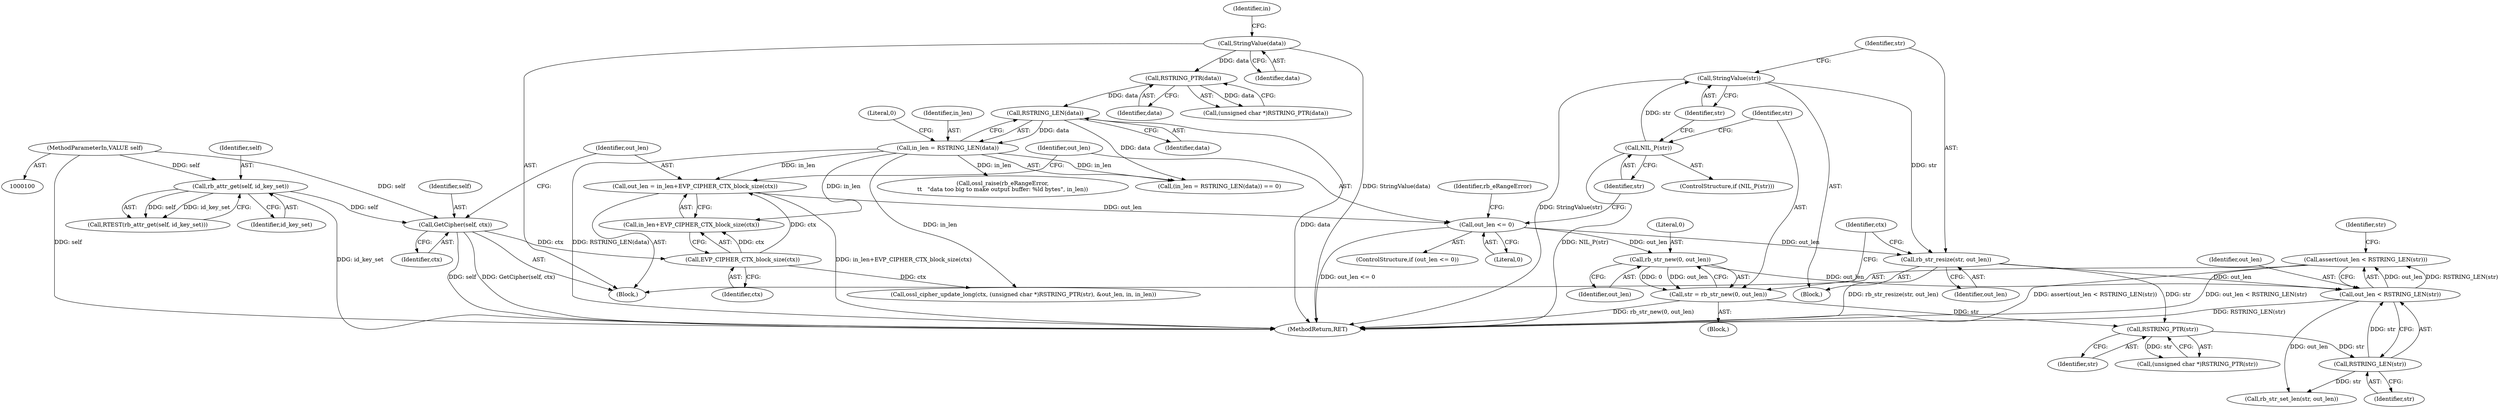 digraph "0_openssl_8108e0a6db133f3375608303fdd2083eb5115062_4@API" {
"1000195" [label="(Call,assert(out_len < RSTRING_LEN(str)))"];
"1000196" [label="(Call,out_len < RSTRING_LEN(str))"];
"1000170" [label="(Call,rb_str_new(0, out_len))"];
"1000156" [label="(Call,out_len <= 0)"];
"1000149" [label="(Call,out_len = in_len+EVP_CIPHER_CTX_block_size(ctx))"];
"1000138" [label="(Call,in_len = RSTRING_LEN(data))"];
"1000140" [label="(Call,RSTRING_LEN(data))"];
"1000134" [label="(Call,RSTRING_PTR(data))"];
"1000128" [label="(Call,StringValue(data))"];
"1000153" [label="(Call,EVP_CIPHER_CTX_block_size(ctx))"];
"1000146" [label="(Call,GetCipher(self, ctx))"];
"1000122" [label="(Call,rb_attr_get(self, id_key_set))"];
"1000103" [label="(MethodParameterIn,VALUE self)"];
"1000177" [label="(Call,rb_str_resize(str, out_len))"];
"1000175" [label="(Call,StringValue(str))"];
"1000165" [label="(Call,NIL_P(str))"];
"1000198" [label="(Call,RSTRING_LEN(str))"];
"1000186" [label="(Call,RSTRING_PTR(str))"];
"1000168" [label="(Call,str = rb_str_new(0, out_len))"];
"1000129" [label="(Identifier,data)"];
"1000161" [label="(Identifier,rb_eRangeError)"];
"1000178" [label="(Identifier,str)"];
"1000104" [label="(Block,)"];
"1000195" [label="(Call,assert(out_len < RSTRING_LEN(str)))"];
"1000171" [label="(Literal,0)"];
"1000157" [label="(Identifier,out_len)"];
"1000131" [label="(Identifier,in)"];
"1000198" [label="(Call,RSTRING_LEN(str))"];
"1000200" [label="(Call,rb_str_set_len(str, out_len))"];
"1000197" [label="(Identifier,out_len)"];
"1000160" [label="(Call,ossl_raise(rb_eRangeError,\n\t\t   \"data too big to make output buffer: %ld bytes\", in_len))"];
"1000150" [label="(Identifier,out_len)"];
"1000186" [label="(Call,RSTRING_PTR(str))"];
"1000164" [label="(ControlStructure,if (NIL_P(str)))"];
"1000169" [label="(Identifier,str)"];
"1000128" [label="(Call,StringValue(data))"];
"1000170" [label="(Call,rb_str_new(0, out_len))"];
"1000166" [label="(Identifier,str)"];
"1000182" [label="(Call,ossl_cipher_update_long(ctx, (unsigned char *)RSTRING_PTR(str), &out_len, in, in_len))"];
"1000134" [label="(Call,RSTRING_PTR(data))"];
"1000156" [label="(Call,out_len <= 0)"];
"1000201" [label="(Identifier,str)"];
"1000196" [label="(Call,out_len < RSTRING_LEN(str))"];
"1000142" [label="(Literal,0)"];
"1000153" [label="(Call,EVP_CIPHER_CTX_block_size(ctx))"];
"1000123" [label="(Identifier,self)"];
"1000174" [label="(Block,)"];
"1000165" [label="(Call,NIL_P(str))"];
"1000187" [label="(Identifier,str)"];
"1000132" [label="(Call,(unsigned char *)RSTRING_PTR(data))"];
"1000141" [label="(Identifier,data)"];
"1000135" [label="(Identifier,data)"];
"1000121" [label="(Call,RTEST(rb_attr_get(self, id_key_set)))"];
"1000184" [label="(Call,(unsigned char *)RSTRING_PTR(str))"];
"1000148" [label="(Identifier,ctx)"];
"1000183" [label="(Identifier,ctx)"];
"1000179" [label="(Identifier,out_len)"];
"1000167" [label="(Block,)"];
"1000137" [label="(Call,(in_len = RSTRING_LEN(data)) == 0)"];
"1000155" [label="(ControlStructure,if (out_len <= 0))"];
"1000176" [label="(Identifier,str)"];
"1000124" [label="(Identifier,id_key_set)"];
"1000140" [label="(Call,RSTRING_LEN(data))"];
"1000168" [label="(Call,str = rb_str_new(0, out_len))"];
"1000158" [label="(Literal,0)"];
"1000138" [label="(Call,in_len = RSTRING_LEN(data))"];
"1000154" [label="(Identifier,ctx)"];
"1000146" [label="(Call,GetCipher(self, ctx))"];
"1000103" [label="(MethodParameterIn,VALUE self)"];
"1000122" [label="(Call,rb_attr_get(self, id_key_set))"];
"1000149" [label="(Call,out_len = in_len+EVP_CIPHER_CTX_block_size(ctx))"];
"1000175" [label="(Call,StringValue(str))"];
"1000199" [label="(Identifier,str)"];
"1000151" [label="(Call,in_len+EVP_CIPHER_CTX_block_size(ctx))"];
"1000139" [label="(Identifier,in_len)"];
"1000147" [label="(Identifier,self)"];
"1000177" [label="(Call,rb_str_resize(str, out_len))"];
"1000172" [label="(Identifier,out_len)"];
"1000205" [label="(MethodReturn,RET)"];
"1000195" -> "1000104"  [label="AST: "];
"1000195" -> "1000196"  [label="CFG: "];
"1000196" -> "1000195"  [label="AST: "];
"1000201" -> "1000195"  [label="CFG: "];
"1000195" -> "1000205"  [label="DDG: assert(out_len < RSTRING_LEN(str))"];
"1000195" -> "1000205"  [label="DDG: out_len < RSTRING_LEN(str)"];
"1000196" -> "1000195"  [label="DDG: out_len"];
"1000196" -> "1000195"  [label="DDG: RSTRING_LEN(str)"];
"1000196" -> "1000198"  [label="CFG: "];
"1000197" -> "1000196"  [label="AST: "];
"1000198" -> "1000196"  [label="AST: "];
"1000196" -> "1000205"  [label="DDG: RSTRING_LEN(str)"];
"1000170" -> "1000196"  [label="DDG: out_len"];
"1000177" -> "1000196"  [label="DDG: out_len"];
"1000198" -> "1000196"  [label="DDG: str"];
"1000196" -> "1000200"  [label="DDG: out_len"];
"1000170" -> "1000168"  [label="AST: "];
"1000170" -> "1000172"  [label="CFG: "];
"1000171" -> "1000170"  [label="AST: "];
"1000172" -> "1000170"  [label="AST: "];
"1000168" -> "1000170"  [label="CFG: "];
"1000170" -> "1000168"  [label="DDG: 0"];
"1000170" -> "1000168"  [label="DDG: out_len"];
"1000156" -> "1000170"  [label="DDG: out_len"];
"1000156" -> "1000155"  [label="AST: "];
"1000156" -> "1000158"  [label="CFG: "];
"1000157" -> "1000156"  [label="AST: "];
"1000158" -> "1000156"  [label="AST: "];
"1000161" -> "1000156"  [label="CFG: "];
"1000166" -> "1000156"  [label="CFG: "];
"1000156" -> "1000205"  [label="DDG: out_len <= 0"];
"1000149" -> "1000156"  [label="DDG: out_len"];
"1000156" -> "1000177"  [label="DDG: out_len"];
"1000149" -> "1000104"  [label="AST: "];
"1000149" -> "1000151"  [label="CFG: "];
"1000150" -> "1000149"  [label="AST: "];
"1000151" -> "1000149"  [label="AST: "];
"1000157" -> "1000149"  [label="CFG: "];
"1000149" -> "1000205"  [label="DDG: in_len+EVP_CIPHER_CTX_block_size(ctx)"];
"1000138" -> "1000149"  [label="DDG: in_len"];
"1000153" -> "1000149"  [label="DDG: ctx"];
"1000138" -> "1000137"  [label="AST: "];
"1000138" -> "1000140"  [label="CFG: "];
"1000139" -> "1000138"  [label="AST: "];
"1000140" -> "1000138"  [label="AST: "];
"1000142" -> "1000138"  [label="CFG: "];
"1000138" -> "1000205"  [label="DDG: RSTRING_LEN(data)"];
"1000138" -> "1000137"  [label="DDG: in_len"];
"1000140" -> "1000138"  [label="DDG: data"];
"1000138" -> "1000151"  [label="DDG: in_len"];
"1000138" -> "1000160"  [label="DDG: in_len"];
"1000138" -> "1000182"  [label="DDG: in_len"];
"1000140" -> "1000141"  [label="CFG: "];
"1000141" -> "1000140"  [label="AST: "];
"1000140" -> "1000205"  [label="DDG: data"];
"1000140" -> "1000137"  [label="DDG: data"];
"1000134" -> "1000140"  [label="DDG: data"];
"1000134" -> "1000132"  [label="AST: "];
"1000134" -> "1000135"  [label="CFG: "];
"1000135" -> "1000134"  [label="AST: "];
"1000132" -> "1000134"  [label="CFG: "];
"1000134" -> "1000132"  [label="DDG: data"];
"1000128" -> "1000134"  [label="DDG: data"];
"1000128" -> "1000104"  [label="AST: "];
"1000128" -> "1000129"  [label="CFG: "];
"1000129" -> "1000128"  [label="AST: "];
"1000131" -> "1000128"  [label="CFG: "];
"1000128" -> "1000205"  [label="DDG: StringValue(data)"];
"1000153" -> "1000151"  [label="AST: "];
"1000153" -> "1000154"  [label="CFG: "];
"1000154" -> "1000153"  [label="AST: "];
"1000151" -> "1000153"  [label="CFG: "];
"1000153" -> "1000151"  [label="DDG: ctx"];
"1000146" -> "1000153"  [label="DDG: ctx"];
"1000153" -> "1000182"  [label="DDG: ctx"];
"1000146" -> "1000104"  [label="AST: "];
"1000146" -> "1000148"  [label="CFG: "];
"1000147" -> "1000146"  [label="AST: "];
"1000148" -> "1000146"  [label="AST: "];
"1000150" -> "1000146"  [label="CFG: "];
"1000146" -> "1000205"  [label="DDG: GetCipher(self, ctx)"];
"1000146" -> "1000205"  [label="DDG: self"];
"1000122" -> "1000146"  [label="DDG: self"];
"1000103" -> "1000146"  [label="DDG: self"];
"1000122" -> "1000121"  [label="AST: "];
"1000122" -> "1000124"  [label="CFG: "];
"1000123" -> "1000122"  [label="AST: "];
"1000124" -> "1000122"  [label="AST: "];
"1000121" -> "1000122"  [label="CFG: "];
"1000122" -> "1000205"  [label="DDG: id_key_set"];
"1000122" -> "1000121"  [label="DDG: self"];
"1000122" -> "1000121"  [label="DDG: id_key_set"];
"1000103" -> "1000122"  [label="DDG: self"];
"1000103" -> "1000100"  [label="AST: "];
"1000103" -> "1000205"  [label="DDG: self"];
"1000177" -> "1000174"  [label="AST: "];
"1000177" -> "1000179"  [label="CFG: "];
"1000178" -> "1000177"  [label="AST: "];
"1000179" -> "1000177"  [label="AST: "];
"1000183" -> "1000177"  [label="CFG: "];
"1000177" -> "1000205"  [label="DDG: rb_str_resize(str, out_len)"];
"1000175" -> "1000177"  [label="DDG: str"];
"1000177" -> "1000186"  [label="DDG: str"];
"1000175" -> "1000174"  [label="AST: "];
"1000175" -> "1000176"  [label="CFG: "];
"1000176" -> "1000175"  [label="AST: "];
"1000178" -> "1000175"  [label="CFG: "];
"1000175" -> "1000205"  [label="DDG: StringValue(str)"];
"1000165" -> "1000175"  [label="DDG: str"];
"1000165" -> "1000164"  [label="AST: "];
"1000165" -> "1000166"  [label="CFG: "];
"1000166" -> "1000165"  [label="AST: "];
"1000169" -> "1000165"  [label="CFG: "];
"1000176" -> "1000165"  [label="CFG: "];
"1000165" -> "1000205"  [label="DDG: NIL_P(str)"];
"1000198" -> "1000199"  [label="CFG: "];
"1000199" -> "1000198"  [label="AST: "];
"1000186" -> "1000198"  [label="DDG: str"];
"1000198" -> "1000200"  [label="DDG: str"];
"1000186" -> "1000184"  [label="AST: "];
"1000186" -> "1000187"  [label="CFG: "];
"1000187" -> "1000186"  [label="AST: "];
"1000184" -> "1000186"  [label="CFG: "];
"1000186" -> "1000184"  [label="DDG: str"];
"1000168" -> "1000186"  [label="DDG: str"];
"1000168" -> "1000167"  [label="AST: "];
"1000169" -> "1000168"  [label="AST: "];
"1000183" -> "1000168"  [label="CFG: "];
"1000168" -> "1000205"  [label="DDG: rb_str_new(0, out_len)"];
}
